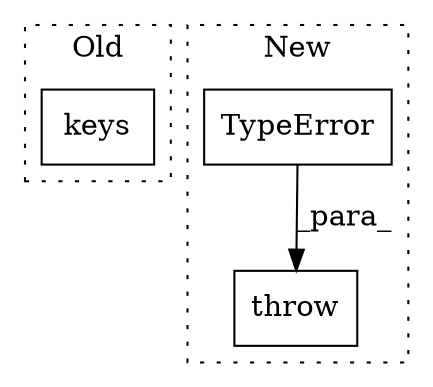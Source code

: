 digraph G {
subgraph cluster0 {
1 [label="keys" a="32" s="13143" l="6" shape="box"];
label = "Old";
style="dotted";
}
subgraph cluster1 {
2 [label="TypeError" a="32" s="13344,13398" l="10,1" shape="box"];
3 [label="throw" a="53" s="13338" l="6" shape="box"];
label = "New";
style="dotted";
}
2 -> 3 [label="_para_"];
}